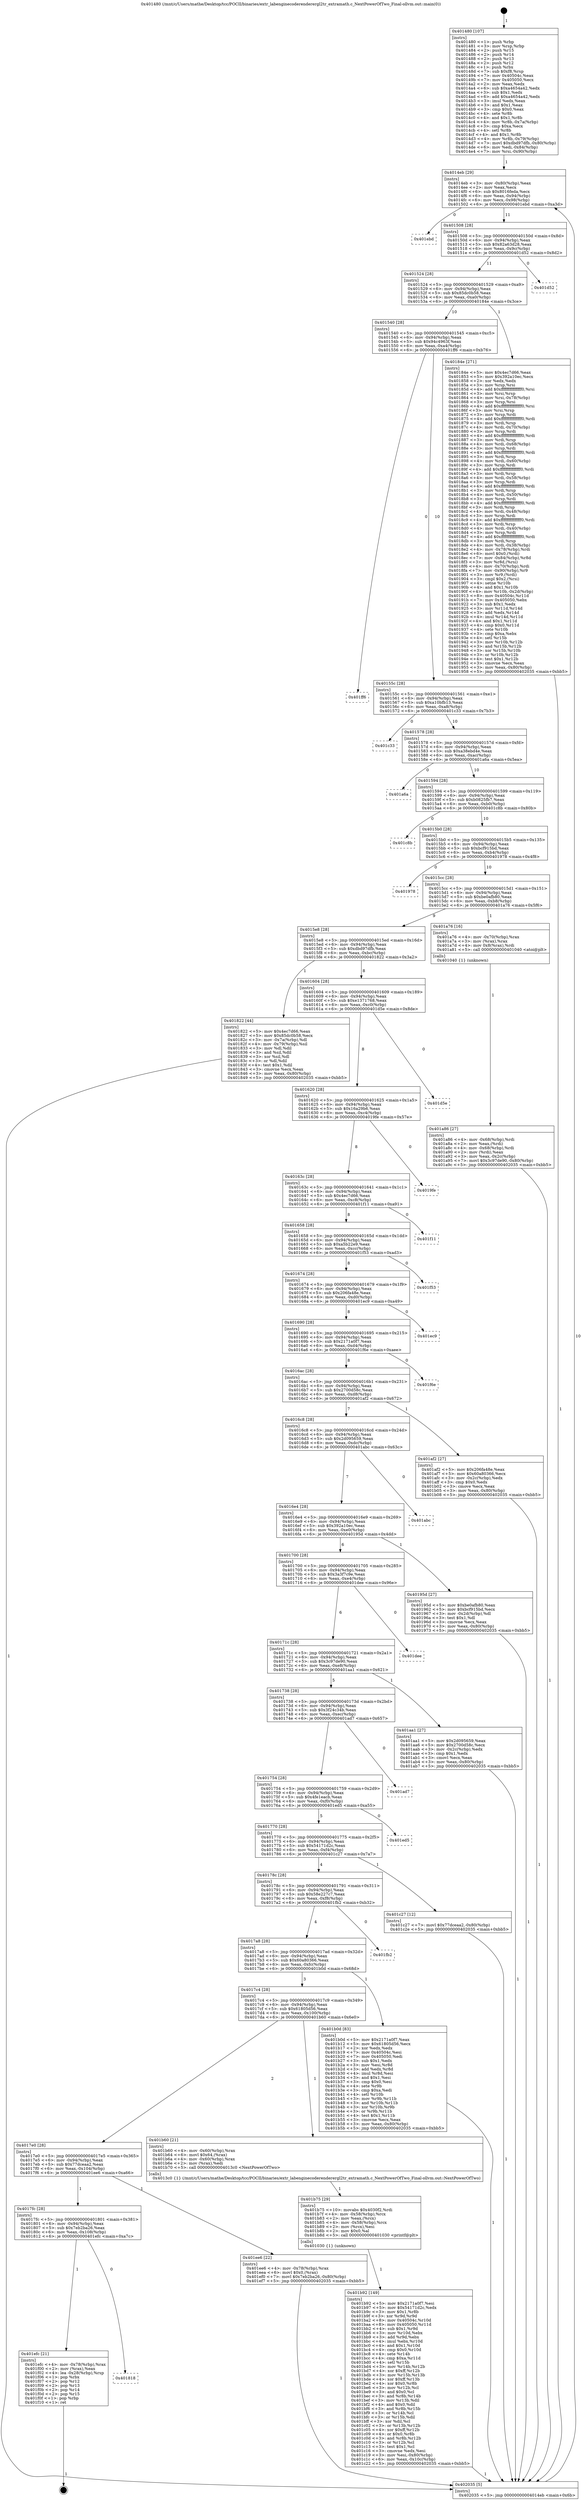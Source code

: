digraph "0x401480" {
  label = "0x401480 (/mnt/c/Users/mathe/Desktop/tcc/POCII/binaries/extr_labenginecoderenderergl2tr_extramath.c_NextPowerOfTwo_Final-ollvm.out::main(0))"
  labelloc = "t"
  node[shape=record]

  Entry [label="",width=0.3,height=0.3,shape=circle,fillcolor=black,style=filled]
  "0x4014eb" [label="{
     0x4014eb [29]\l
     | [instrs]\l
     &nbsp;&nbsp;0x4014eb \<+3\>: mov -0x80(%rbp),%eax\l
     &nbsp;&nbsp;0x4014ee \<+2\>: mov %eax,%ecx\l
     &nbsp;&nbsp;0x4014f0 \<+6\>: sub $0x8016feda,%ecx\l
     &nbsp;&nbsp;0x4014f6 \<+6\>: mov %eax,-0x94(%rbp)\l
     &nbsp;&nbsp;0x4014fc \<+6\>: mov %ecx,-0x98(%rbp)\l
     &nbsp;&nbsp;0x401502 \<+6\>: je 0000000000401ebd \<main+0xa3d\>\l
  }"]
  "0x401ebd" [label="{
     0x401ebd\l
  }", style=dashed]
  "0x401508" [label="{
     0x401508 [28]\l
     | [instrs]\l
     &nbsp;&nbsp;0x401508 \<+5\>: jmp 000000000040150d \<main+0x8d\>\l
     &nbsp;&nbsp;0x40150d \<+6\>: mov -0x94(%rbp),%eax\l
     &nbsp;&nbsp;0x401513 \<+5\>: sub $0x82a63d28,%eax\l
     &nbsp;&nbsp;0x401518 \<+6\>: mov %eax,-0x9c(%rbp)\l
     &nbsp;&nbsp;0x40151e \<+6\>: je 0000000000401d52 \<main+0x8d2\>\l
  }"]
  Exit [label="",width=0.3,height=0.3,shape=circle,fillcolor=black,style=filled,peripheries=2]
  "0x401d52" [label="{
     0x401d52\l
  }", style=dashed]
  "0x401524" [label="{
     0x401524 [28]\l
     | [instrs]\l
     &nbsp;&nbsp;0x401524 \<+5\>: jmp 0000000000401529 \<main+0xa9\>\l
     &nbsp;&nbsp;0x401529 \<+6\>: mov -0x94(%rbp),%eax\l
     &nbsp;&nbsp;0x40152f \<+5\>: sub $0x85dc0b58,%eax\l
     &nbsp;&nbsp;0x401534 \<+6\>: mov %eax,-0xa0(%rbp)\l
     &nbsp;&nbsp;0x40153a \<+6\>: je 000000000040184e \<main+0x3ce\>\l
  }"]
  "0x401818" [label="{
     0x401818\l
  }", style=dashed]
  "0x40184e" [label="{
     0x40184e [271]\l
     | [instrs]\l
     &nbsp;&nbsp;0x40184e \<+5\>: mov $0x4ec7d66,%eax\l
     &nbsp;&nbsp;0x401853 \<+5\>: mov $0x392a10ec,%ecx\l
     &nbsp;&nbsp;0x401858 \<+2\>: xor %edx,%edx\l
     &nbsp;&nbsp;0x40185a \<+3\>: mov %rsp,%rsi\l
     &nbsp;&nbsp;0x40185d \<+4\>: add $0xfffffffffffffff0,%rsi\l
     &nbsp;&nbsp;0x401861 \<+3\>: mov %rsi,%rsp\l
     &nbsp;&nbsp;0x401864 \<+4\>: mov %rsi,-0x78(%rbp)\l
     &nbsp;&nbsp;0x401868 \<+3\>: mov %rsp,%rsi\l
     &nbsp;&nbsp;0x40186b \<+4\>: add $0xfffffffffffffff0,%rsi\l
     &nbsp;&nbsp;0x40186f \<+3\>: mov %rsi,%rsp\l
     &nbsp;&nbsp;0x401872 \<+3\>: mov %rsp,%rdi\l
     &nbsp;&nbsp;0x401875 \<+4\>: add $0xfffffffffffffff0,%rdi\l
     &nbsp;&nbsp;0x401879 \<+3\>: mov %rdi,%rsp\l
     &nbsp;&nbsp;0x40187c \<+4\>: mov %rdi,-0x70(%rbp)\l
     &nbsp;&nbsp;0x401880 \<+3\>: mov %rsp,%rdi\l
     &nbsp;&nbsp;0x401883 \<+4\>: add $0xfffffffffffffff0,%rdi\l
     &nbsp;&nbsp;0x401887 \<+3\>: mov %rdi,%rsp\l
     &nbsp;&nbsp;0x40188a \<+4\>: mov %rdi,-0x68(%rbp)\l
     &nbsp;&nbsp;0x40188e \<+3\>: mov %rsp,%rdi\l
     &nbsp;&nbsp;0x401891 \<+4\>: add $0xfffffffffffffff0,%rdi\l
     &nbsp;&nbsp;0x401895 \<+3\>: mov %rdi,%rsp\l
     &nbsp;&nbsp;0x401898 \<+4\>: mov %rdi,-0x60(%rbp)\l
     &nbsp;&nbsp;0x40189c \<+3\>: mov %rsp,%rdi\l
     &nbsp;&nbsp;0x40189f \<+4\>: add $0xfffffffffffffff0,%rdi\l
     &nbsp;&nbsp;0x4018a3 \<+3\>: mov %rdi,%rsp\l
     &nbsp;&nbsp;0x4018a6 \<+4\>: mov %rdi,-0x58(%rbp)\l
     &nbsp;&nbsp;0x4018aa \<+3\>: mov %rsp,%rdi\l
     &nbsp;&nbsp;0x4018ad \<+4\>: add $0xfffffffffffffff0,%rdi\l
     &nbsp;&nbsp;0x4018b1 \<+3\>: mov %rdi,%rsp\l
     &nbsp;&nbsp;0x4018b4 \<+4\>: mov %rdi,-0x50(%rbp)\l
     &nbsp;&nbsp;0x4018b8 \<+3\>: mov %rsp,%rdi\l
     &nbsp;&nbsp;0x4018bb \<+4\>: add $0xfffffffffffffff0,%rdi\l
     &nbsp;&nbsp;0x4018bf \<+3\>: mov %rdi,%rsp\l
     &nbsp;&nbsp;0x4018c2 \<+4\>: mov %rdi,-0x48(%rbp)\l
     &nbsp;&nbsp;0x4018c6 \<+3\>: mov %rsp,%rdi\l
     &nbsp;&nbsp;0x4018c9 \<+4\>: add $0xfffffffffffffff0,%rdi\l
     &nbsp;&nbsp;0x4018cd \<+3\>: mov %rdi,%rsp\l
     &nbsp;&nbsp;0x4018d0 \<+4\>: mov %rdi,-0x40(%rbp)\l
     &nbsp;&nbsp;0x4018d4 \<+3\>: mov %rsp,%rdi\l
     &nbsp;&nbsp;0x4018d7 \<+4\>: add $0xfffffffffffffff0,%rdi\l
     &nbsp;&nbsp;0x4018db \<+3\>: mov %rdi,%rsp\l
     &nbsp;&nbsp;0x4018de \<+4\>: mov %rdi,-0x38(%rbp)\l
     &nbsp;&nbsp;0x4018e2 \<+4\>: mov -0x78(%rbp),%rdi\l
     &nbsp;&nbsp;0x4018e6 \<+6\>: movl $0x0,(%rdi)\l
     &nbsp;&nbsp;0x4018ec \<+7\>: mov -0x84(%rbp),%r8d\l
     &nbsp;&nbsp;0x4018f3 \<+3\>: mov %r8d,(%rsi)\l
     &nbsp;&nbsp;0x4018f6 \<+4\>: mov -0x70(%rbp),%rdi\l
     &nbsp;&nbsp;0x4018fa \<+7\>: mov -0x90(%rbp),%r9\l
     &nbsp;&nbsp;0x401901 \<+3\>: mov %r9,(%rdi)\l
     &nbsp;&nbsp;0x401904 \<+3\>: cmpl $0x2,(%rsi)\l
     &nbsp;&nbsp;0x401907 \<+4\>: setne %r10b\l
     &nbsp;&nbsp;0x40190b \<+4\>: and $0x1,%r10b\l
     &nbsp;&nbsp;0x40190f \<+4\>: mov %r10b,-0x2d(%rbp)\l
     &nbsp;&nbsp;0x401913 \<+8\>: mov 0x40504c,%r11d\l
     &nbsp;&nbsp;0x40191b \<+7\>: mov 0x405050,%ebx\l
     &nbsp;&nbsp;0x401922 \<+3\>: sub $0x1,%edx\l
     &nbsp;&nbsp;0x401925 \<+3\>: mov %r11d,%r14d\l
     &nbsp;&nbsp;0x401928 \<+3\>: add %edx,%r14d\l
     &nbsp;&nbsp;0x40192b \<+4\>: imul %r14d,%r11d\l
     &nbsp;&nbsp;0x40192f \<+4\>: and $0x1,%r11d\l
     &nbsp;&nbsp;0x401933 \<+4\>: cmp $0x0,%r11d\l
     &nbsp;&nbsp;0x401937 \<+4\>: sete %r10b\l
     &nbsp;&nbsp;0x40193b \<+3\>: cmp $0xa,%ebx\l
     &nbsp;&nbsp;0x40193e \<+4\>: setl %r15b\l
     &nbsp;&nbsp;0x401942 \<+3\>: mov %r10b,%r12b\l
     &nbsp;&nbsp;0x401945 \<+3\>: and %r15b,%r12b\l
     &nbsp;&nbsp;0x401948 \<+3\>: xor %r15b,%r10b\l
     &nbsp;&nbsp;0x40194b \<+3\>: or %r10b,%r12b\l
     &nbsp;&nbsp;0x40194e \<+4\>: test $0x1,%r12b\l
     &nbsp;&nbsp;0x401952 \<+3\>: cmovne %ecx,%eax\l
     &nbsp;&nbsp;0x401955 \<+3\>: mov %eax,-0x80(%rbp)\l
     &nbsp;&nbsp;0x401958 \<+5\>: jmp 0000000000402035 \<main+0xbb5\>\l
  }"]
  "0x401540" [label="{
     0x401540 [28]\l
     | [instrs]\l
     &nbsp;&nbsp;0x401540 \<+5\>: jmp 0000000000401545 \<main+0xc5\>\l
     &nbsp;&nbsp;0x401545 \<+6\>: mov -0x94(%rbp),%eax\l
     &nbsp;&nbsp;0x40154b \<+5\>: sub $0x94c4963f,%eax\l
     &nbsp;&nbsp;0x401550 \<+6\>: mov %eax,-0xa4(%rbp)\l
     &nbsp;&nbsp;0x401556 \<+6\>: je 0000000000401ff6 \<main+0xb76\>\l
  }"]
  "0x401efc" [label="{
     0x401efc [21]\l
     | [instrs]\l
     &nbsp;&nbsp;0x401efc \<+4\>: mov -0x78(%rbp),%rax\l
     &nbsp;&nbsp;0x401f00 \<+2\>: mov (%rax),%eax\l
     &nbsp;&nbsp;0x401f02 \<+4\>: lea -0x28(%rbp),%rsp\l
     &nbsp;&nbsp;0x401f06 \<+1\>: pop %rbx\l
     &nbsp;&nbsp;0x401f07 \<+2\>: pop %r12\l
     &nbsp;&nbsp;0x401f09 \<+2\>: pop %r13\l
     &nbsp;&nbsp;0x401f0b \<+2\>: pop %r14\l
     &nbsp;&nbsp;0x401f0d \<+2\>: pop %r15\l
     &nbsp;&nbsp;0x401f0f \<+1\>: pop %rbp\l
     &nbsp;&nbsp;0x401f10 \<+1\>: ret\l
  }"]
  "0x401ff6" [label="{
     0x401ff6\l
  }", style=dashed]
  "0x40155c" [label="{
     0x40155c [28]\l
     | [instrs]\l
     &nbsp;&nbsp;0x40155c \<+5\>: jmp 0000000000401561 \<main+0xe1\>\l
     &nbsp;&nbsp;0x401561 \<+6\>: mov -0x94(%rbp),%eax\l
     &nbsp;&nbsp;0x401567 \<+5\>: sub $0xa10bfb13,%eax\l
     &nbsp;&nbsp;0x40156c \<+6\>: mov %eax,-0xa8(%rbp)\l
     &nbsp;&nbsp;0x401572 \<+6\>: je 0000000000401c33 \<main+0x7b3\>\l
  }"]
  "0x4017fc" [label="{
     0x4017fc [28]\l
     | [instrs]\l
     &nbsp;&nbsp;0x4017fc \<+5\>: jmp 0000000000401801 \<main+0x381\>\l
     &nbsp;&nbsp;0x401801 \<+6\>: mov -0x94(%rbp),%eax\l
     &nbsp;&nbsp;0x401807 \<+5\>: sub $0x7eb2ba26,%eax\l
     &nbsp;&nbsp;0x40180c \<+6\>: mov %eax,-0x108(%rbp)\l
     &nbsp;&nbsp;0x401812 \<+6\>: je 0000000000401efc \<main+0xa7c\>\l
  }"]
  "0x401c33" [label="{
     0x401c33\l
  }", style=dashed]
  "0x401578" [label="{
     0x401578 [28]\l
     | [instrs]\l
     &nbsp;&nbsp;0x401578 \<+5\>: jmp 000000000040157d \<main+0xfd\>\l
     &nbsp;&nbsp;0x40157d \<+6\>: mov -0x94(%rbp),%eax\l
     &nbsp;&nbsp;0x401583 \<+5\>: sub $0xa38ebd4e,%eax\l
     &nbsp;&nbsp;0x401588 \<+6\>: mov %eax,-0xac(%rbp)\l
     &nbsp;&nbsp;0x40158e \<+6\>: je 0000000000401a6a \<main+0x5ea\>\l
  }"]
  "0x401ee6" [label="{
     0x401ee6 [22]\l
     | [instrs]\l
     &nbsp;&nbsp;0x401ee6 \<+4\>: mov -0x78(%rbp),%rax\l
     &nbsp;&nbsp;0x401eea \<+6\>: movl $0x0,(%rax)\l
     &nbsp;&nbsp;0x401ef0 \<+7\>: movl $0x7eb2ba26,-0x80(%rbp)\l
     &nbsp;&nbsp;0x401ef7 \<+5\>: jmp 0000000000402035 \<main+0xbb5\>\l
  }"]
  "0x401a6a" [label="{
     0x401a6a\l
  }", style=dashed]
  "0x401594" [label="{
     0x401594 [28]\l
     | [instrs]\l
     &nbsp;&nbsp;0x401594 \<+5\>: jmp 0000000000401599 \<main+0x119\>\l
     &nbsp;&nbsp;0x401599 \<+6\>: mov -0x94(%rbp),%eax\l
     &nbsp;&nbsp;0x40159f \<+5\>: sub $0xb0825fb7,%eax\l
     &nbsp;&nbsp;0x4015a4 \<+6\>: mov %eax,-0xb0(%rbp)\l
     &nbsp;&nbsp;0x4015aa \<+6\>: je 0000000000401c8b \<main+0x80b\>\l
  }"]
  "0x401b92" [label="{
     0x401b92 [149]\l
     | [instrs]\l
     &nbsp;&nbsp;0x401b92 \<+5\>: mov $0x2171a0f7,%esi\l
     &nbsp;&nbsp;0x401b97 \<+5\>: mov $0x54171d2c,%edx\l
     &nbsp;&nbsp;0x401b9c \<+3\>: mov $0x1,%r8b\l
     &nbsp;&nbsp;0x401b9f \<+3\>: xor %r9d,%r9d\l
     &nbsp;&nbsp;0x401ba2 \<+8\>: mov 0x40504c,%r10d\l
     &nbsp;&nbsp;0x401baa \<+8\>: mov 0x405050,%r11d\l
     &nbsp;&nbsp;0x401bb2 \<+4\>: sub $0x1,%r9d\l
     &nbsp;&nbsp;0x401bb6 \<+3\>: mov %r10d,%ebx\l
     &nbsp;&nbsp;0x401bb9 \<+3\>: add %r9d,%ebx\l
     &nbsp;&nbsp;0x401bbc \<+4\>: imul %ebx,%r10d\l
     &nbsp;&nbsp;0x401bc0 \<+4\>: and $0x1,%r10d\l
     &nbsp;&nbsp;0x401bc4 \<+4\>: cmp $0x0,%r10d\l
     &nbsp;&nbsp;0x401bc8 \<+4\>: sete %r14b\l
     &nbsp;&nbsp;0x401bcc \<+4\>: cmp $0xa,%r11d\l
     &nbsp;&nbsp;0x401bd0 \<+4\>: setl %r15b\l
     &nbsp;&nbsp;0x401bd4 \<+3\>: mov %r14b,%r12b\l
     &nbsp;&nbsp;0x401bd7 \<+4\>: xor $0xff,%r12b\l
     &nbsp;&nbsp;0x401bdb \<+3\>: mov %r15b,%r13b\l
     &nbsp;&nbsp;0x401bde \<+4\>: xor $0xff,%r13b\l
     &nbsp;&nbsp;0x401be2 \<+4\>: xor $0x0,%r8b\l
     &nbsp;&nbsp;0x401be6 \<+3\>: mov %r12b,%cl\l
     &nbsp;&nbsp;0x401be9 \<+3\>: and $0x0,%cl\l
     &nbsp;&nbsp;0x401bec \<+3\>: and %r8b,%r14b\l
     &nbsp;&nbsp;0x401bef \<+3\>: mov %r13b,%dil\l
     &nbsp;&nbsp;0x401bf2 \<+4\>: and $0x0,%dil\l
     &nbsp;&nbsp;0x401bf6 \<+3\>: and %r8b,%r15b\l
     &nbsp;&nbsp;0x401bf9 \<+3\>: or %r14b,%cl\l
     &nbsp;&nbsp;0x401bfc \<+3\>: or %r15b,%dil\l
     &nbsp;&nbsp;0x401bff \<+3\>: xor %dil,%cl\l
     &nbsp;&nbsp;0x401c02 \<+3\>: or %r13b,%r12b\l
     &nbsp;&nbsp;0x401c05 \<+4\>: xor $0xff,%r12b\l
     &nbsp;&nbsp;0x401c09 \<+4\>: or $0x0,%r8b\l
     &nbsp;&nbsp;0x401c0d \<+3\>: and %r8b,%r12b\l
     &nbsp;&nbsp;0x401c10 \<+3\>: or %r12b,%cl\l
     &nbsp;&nbsp;0x401c13 \<+3\>: test $0x1,%cl\l
     &nbsp;&nbsp;0x401c16 \<+3\>: cmovne %edx,%esi\l
     &nbsp;&nbsp;0x401c19 \<+3\>: mov %esi,-0x80(%rbp)\l
     &nbsp;&nbsp;0x401c1c \<+6\>: mov %eax,-0x10c(%rbp)\l
     &nbsp;&nbsp;0x401c22 \<+5\>: jmp 0000000000402035 \<main+0xbb5\>\l
  }"]
  "0x401c8b" [label="{
     0x401c8b\l
  }", style=dashed]
  "0x4015b0" [label="{
     0x4015b0 [28]\l
     | [instrs]\l
     &nbsp;&nbsp;0x4015b0 \<+5\>: jmp 00000000004015b5 \<main+0x135\>\l
     &nbsp;&nbsp;0x4015b5 \<+6\>: mov -0x94(%rbp),%eax\l
     &nbsp;&nbsp;0x4015bb \<+5\>: sub $0xbcf915bd,%eax\l
     &nbsp;&nbsp;0x4015c0 \<+6\>: mov %eax,-0xb4(%rbp)\l
     &nbsp;&nbsp;0x4015c6 \<+6\>: je 0000000000401978 \<main+0x4f8\>\l
  }"]
  "0x401b75" [label="{
     0x401b75 [29]\l
     | [instrs]\l
     &nbsp;&nbsp;0x401b75 \<+10\>: movabs $0x4030f2,%rdi\l
     &nbsp;&nbsp;0x401b7f \<+4\>: mov -0x58(%rbp),%rcx\l
     &nbsp;&nbsp;0x401b83 \<+2\>: mov %eax,(%rcx)\l
     &nbsp;&nbsp;0x401b85 \<+4\>: mov -0x58(%rbp),%rcx\l
     &nbsp;&nbsp;0x401b89 \<+2\>: mov (%rcx),%esi\l
     &nbsp;&nbsp;0x401b8b \<+2\>: mov $0x0,%al\l
     &nbsp;&nbsp;0x401b8d \<+5\>: call 0000000000401030 \<printf@plt\>\l
     | [calls]\l
     &nbsp;&nbsp;0x401030 \{1\} (unknown)\l
  }"]
  "0x401978" [label="{
     0x401978\l
  }", style=dashed]
  "0x4015cc" [label="{
     0x4015cc [28]\l
     | [instrs]\l
     &nbsp;&nbsp;0x4015cc \<+5\>: jmp 00000000004015d1 \<main+0x151\>\l
     &nbsp;&nbsp;0x4015d1 \<+6\>: mov -0x94(%rbp),%eax\l
     &nbsp;&nbsp;0x4015d7 \<+5\>: sub $0xbe0afb80,%eax\l
     &nbsp;&nbsp;0x4015dc \<+6\>: mov %eax,-0xb8(%rbp)\l
     &nbsp;&nbsp;0x4015e2 \<+6\>: je 0000000000401a76 \<main+0x5f6\>\l
  }"]
  "0x4017e0" [label="{
     0x4017e0 [28]\l
     | [instrs]\l
     &nbsp;&nbsp;0x4017e0 \<+5\>: jmp 00000000004017e5 \<main+0x365\>\l
     &nbsp;&nbsp;0x4017e5 \<+6\>: mov -0x94(%rbp),%eax\l
     &nbsp;&nbsp;0x4017eb \<+5\>: sub $0x77dceaa2,%eax\l
     &nbsp;&nbsp;0x4017f0 \<+6\>: mov %eax,-0x104(%rbp)\l
     &nbsp;&nbsp;0x4017f6 \<+6\>: je 0000000000401ee6 \<main+0xa66\>\l
  }"]
  "0x401a76" [label="{
     0x401a76 [16]\l
     | [instrs]\l
     &nbsp;&nbsp;0x401a76 \<+4\>: mov -0x70(%rbp),%rax\l
     &nbsp;&nbsp;0x401a7a \<+3\>: mov (%rax),%rax\l
     &nbsp;&nbsp;0x401a7d \<+4\>: mov 0x8(%rax),%rdi\l
     &nbsp;&nbsp;0x401a81 \<+5\>: call 0000000000401040 \<atoi@plt\>\l
     | [calls]\l
     &nbsp;&nbsp;0x401040 \{1\} (unknown)\l
  }"]
  "0x4015e8" [label="{
     0x4015e8 [28]\l
     | [instrs]\l
     &nbsp;&nbsp;0x4015e8 \<+5\>: jmp 00000000004015ed \<main+0x16d\>\l
     &nbsp;&nbsp;0x4015ed \<+6\>: mov -0x94(%rbp),%eax\l
     &nbsp;&nbsp;0x4015f3 \<+5\>: sub $0xdbd97dfb,%eax\l
     &nbsp;&nbsp;0x4015f8 \<+6\>: mov %eax,-0xbc(%rbp)\l
     &nbsp;&nbsp;0x4015fe \<+6\>: je 0000000000401822 \<main+0x3a2\>\l
  }"]
  "0x401b60" [label="{
     0x401b60 [21]\l
     | [instrs]\l
     &nbsp;&nbsp;0x401b60 \<+4\>: mov -0x60(%rbp),%rax\l
     &nbsp;&nbsp;0x401b64 \<+6\>: movl $0x64,(%rax)\l
     &nbsp;&nbsp;0x401b6a \<+4\>: mov -0x60(%rbp),%rax\l
     &nbsp;&nbsp;0x401b6e \<+2\>: mov (%rax),%edi\l
     &nbsp;&nbsp;0x401b70 \<+5\>: call 00000000004013c0 \<NextPowerOfTwo\>\l
     | [calls]\l
     &nbsp;&nbsp;0x4013c0 \{1\} (/mnt/c/Users/mathe/Desktop/tcc/POCII/binaries/extr_labenginecoderenderergl2tr_extramath.c_NextPowerOfTwo_Final-ollvm.out::NextPowerOfTwo)\l
  }"]
  "0x401822" [label="{
     0x401822 [44]\l
     | [instrs]\l
     &nbsp;&nbsp;0x401822 \<+5\>: mov $0x4ec7d66,%eax\l
     &nbsp;&nbsp;0x401827 \<+5\>: mov $0x85dc0b58,%ecx\l
     &nbsp;&nbsp;0x40182c \<+3\>: mov -0x7a(%rbp),%dl\l
     &nbsp;&nbsp;0x40182f \<+4\>: mov -0x79(%rbp),%sil\l
     &nbsp;&nbsp;0x401833 \<+3\>: mov %dl,%dil\l
     &nbsp;&nbsp;0x401836 \<+3\>: and %sil,%dil\l
     &nbsp;&nbsp;0x401839 \<+3\>: xor %sil,%dl\l
     &nbsp;&nbsp;0x40183c \<+3\>: or %dl,%dil\l
     &nbsp;&nbsp;0x40183f \<+4\>: test $0x1,%dil\l
     &nbsp;&nbsp;0x401843 \<+3\>: cmovne %ecx,%eax\l
     &nbsp;&nbsp;0x401846 \<+3\>: mov %eax,-0x80(%rbp)\l
     &nbsp;&nbsp;0x401849 \<+5\>: jmp 0000000000402035 \<main+0xbb5\>\l
  }"]
  "0x401604" [label="{
     0x401604 [28]\l
     | [instrs]\l
     &nbsp;&nbsp;0x401604 \<+5\>: jmp 0000000000401609 \<main+0x189\>\l
     &nbsp;&nbsp;0x401609 \<+6\>: mov -0x94(%rbp),%eax\l
     &nbsp;&nbsp;0x40160f \<+5\>: sub $0xe1371768,%eax\l
     &nbsp;&nbsp;0x401614 \<+6\>: mov %eax,-0xc0(%rbp)\l
     &nbsp;&nbsp;0x40161a \<+6\>: je 0000000000401d5e \<main+0x8de\>\l
  }"]
  "0x402035" [label="{
     0x402035 [5]\l
     | [instrs]\l
     &nbsp;&nbsp;0x402035 \<+5\>: jmp 00000000004014eb \<main+0x6b\>\l
  }"]
  "0x401480" [label="{
     0x401480 [107]\l
     | [instrs]\l
     &nbsp;&nbsp;0x401480 \<+1\>: push %rbp\l
     &nbsp;&nbsp;0x401481 \<+3\>: mov %rsp,%rbp\l
     &nbsp;&nbsp;0x401484 \<+2\>: push %r15\l
     &nbsp;&nbsp;0x401486 \<+2\>: push %r14\l
     &nbsp;&nbsp;0x401488 \<+2\>: push %r13\l
     &nbsp;&nbsp;0x40148a \<+2\>: push %r12\l
     &nbsp;&nbsp;0x40148c \<+1\>: push %rbx\l
     &nbsp;&nbsp;0x40148d \<+7\>: sub $0xf8,%rsp\l
     &nbsp;&nbsp;0x401494 \<+7\>: mov 0x40504c,%eax\l
     &nbsp;&nbsp;0x40149b \<+7\>: mov 0x405050,%ecx\l
     &nbsp;&nbsp;0x4014a2 \<+2\>: mov %eax,%edx\l
     &nbsp;&nbsp;0x4014a4 \<+6\>: sub $0xa4654a42,%edx\l
     &nbsp;&nbsp;0x4014aa \<+3\>: sub $0x1,%edx\l
     &nbsp;&nbsp;0x4014ad \<+6\>: add $0xa4654a42,%edx\l
     &nbsp;&nbsp;0x4014b3 \<+3\>: imul %edx,%eax\l
     &nbsp;&nbsp;0x4014b6 \<+3\>: and $0x1,%eax\l
     &nbsp;&nbsp;0x4014b9 \<+3\>: cmp $0x0,%eax\l
     &nbsp;&nbsp;0x4014bc \<+4\>: sete %r8b\l
     &nbsp;&nbsp;0x4014c0 \<+4\>: and $0x1,%r8b\l
     &nbsp;&nbsp;0x4014c4 \<+4\>: mov %r8b,-0x7a(%rbp)\l
     &nbsp;&nbsp;0x4014c8 \<+3\>: cmp $0xa,%ecx\l
     &nbsp;&nbsp;0x4014cb \<+4\>: setl %r8b\l
     &nbsp;&nbsp;0x4014cf \<+4\>: and $0x1,%r8b\l
     &nbsp;&nbsp;0x4014d3 \<+4\>: mov %r8b,-0x79(%rbp)\l
     &nbsp;&nbsp;0x4014d7 \<+7\>: movl $0xdbd97dfb,-0x80(%rbp)\l
     &nbsp;&nbsp;0x4014de \<+6\>: mov %edi,-0x84(%rbp)\l
     &nbsp;&nbsp;0x4014e4 \<+7\>: mov %rsi,-0x90(%rbp)\l
  }"]
  "0x4017c4" [label="{
     0x4017c4 [28]\l
     | [instrs]\l
     &nbsp;&nbsp;0x4017c4 \<+5\>: jmp 00000000004017c9 \<main+0x349\>\l
     &nbsp;&nbsp;0x4017c9 \<+6\>: mov -0x94(%rbp),%eax\l
     &nbsp;&nbsp;0x4017cf \<+5\>: sub $0x61805d56,%eax\l
     &nbsp;&nbsp;0x4017d4 \<+6\>: mov %eax,-0x100(%rbp)\l
     &nbsp;&nbsp;0x4017da \<+6\>: je 0000000000401b60 \<main+0x6e0\>\l
  }"]
  "0x401b0d" [label="{
     0x401b0d [83]\l
     | [instrs]\l
     &nbsp;&nbsp;0x401b0d \<+5\>: mov $0x2171a0f7,%eax\l
     &nbsp;&nbsp;0x401b12 \<+5\>: mov $0x61805d56,%ecx\l
     &nbsp;&nbsp;0x401b17 \<+2\>: xor %edx,%edx\l
     &nbsp;&nbsp;0x401b19 \<+7\>: mov 0x40504c,%esi\l
     &nbsp;&nbsp;0x401b20 \<+7\>: mov 0x405050,%edi\l
     &nbsp;&nbsp;0x401b27 \<+3\>: sub $0x1,%edx\l
     &nbsp;&nbsp;0x401b2a \<+3\>: mov %esi,%r8d\l
     &nbsp;&nbsp;0x401b2d \<+3\>: add %edx,%r8d\l
     &nbsp;&nbsp;0x401b30 \<+4\>: imul %r8d,%esi\l
     &nbsp;&nbsp;0x401b34 \<+3\>: and $0x1,%esi\l
     &nbsp;&nbsp;0x401b37 \<+3\>: cmp $0x0,%esi\l
     &nbsp;&nbsp;0x401b3a \<+4\>: sete %r9b\l
     &nbsp;&nbsp;0x401b3e \<+3\>: cmp $0xa,%edi\l
     &nbsp;&nbsp;0x401b41 \<+4\>: setl %r10b\l
     &nbsp;&nbsp;0x401b45 \<+3\>: mov %r9b,%r11b\l
     &nbsp;&nbsp;0x401b48 \<+3\>: and %r10b,%r11b\l
     &nbsp;&nbsp;0x401b4b \<+3\>: xor %r10b,%r9b\l
     &nbsp;&nbsp;0x401b4e \<+3\>: or %r9b,%r11b\l
     &nbsp;&nbsp;0x401b51 \<+4\>: test $0x1,%r11b\l
     &nbsp;&nbsp;0x401b55 \<+3\>: cmovne %ecx,%eax\l
     &nbsp;&nbsp;0x401b58 \<+3\>: mov %eax,-0x80(%rbp)\l
     &nbsp;&nbsp;0x401b5b \<+5\>: jmp 0000000000402035 \<main+0xbb5\>\l
  }"]
  "0x401d5e" [label="{
     0x401d5e\l
  }", style=dashed]
  "0x401620" [label="{
     0x401620 [28]\l
     | [instrs]\l
     &nbsp;&nbsp;0x401620 \<+5\>: jmp 0000000000401625 \<main+0x1a5\>\l
     &nbsp;&nbsp;0x401625 \<+6\>: mov -0x94(%rbp),%eax\l
     &nbsp;&nbsp;0x40162b \<+5\>: sub $0x16a29b6,%eax\l
     &nbsp;&nbsp;0x401630 \<+6\>: mov %eax,-0xc4(%rbp)\l
     &nbsp;&nbsp;0x401636 \<+6\>: je 00000000004019fe \<main+0x57e\>\l
  }"]
  "0x4017a8" [label="{
     0x4017a8 [28]\l
     | [instrs]\l
     &nbsp;&nbsp;0x4017a8 \<+5\>: jmp 00000000004017ad \<main+0x32d\>\l
     &nbsp;&nbsp;0x4017ad \<+6\>: mov -0x94(%rbp),%eax\l
     &nbsp;&nbsp;0x4017b3 \<+5\>: sub $0x60a80366,%eax\l
     &nbsp;&nbsp;0x4017b8 \<+6\>: mov %eax,-0xfc(%rbp)\l
     &nbsp;&nbsp;0x4017be \<+6\>: je 0000000000401b0d \<main+0x68d\>\l
  }"]
  "0x4019fe" [label="{
     0x4019fe\l
  }", style=dashed]
  "0x40163c" [label="{
     0x40163c [28]\l
     | [instrs]\l
     &nbsp;&nbsp;0x40163c \<+5\>: jmp 0000000000401641 \<main+0x1c1\>\l
     &nbsp;&nbsp;0x401641 \<+6\>: mov -0x94(%rbp),%eax\l
     &nbsp;&nbsp;0x401647 \<+5\>: sub $0x4ec7d66,%eax\l
     &nbsp;&nbsp;0x40164c \<+6\>: mov %eax,-0xc8(%rbp)\l
     &nbsp;&nbsp;0x401652 \<+6\>: je 0000000000401f11 \<main+0xa91\>\l
  }"]
  "0x401fb2" [label="{
     0x401fb2\l
  }", style=dashed]
  "0x401f11" [label="{
     0x401f11\l
  }", style=dashed]
  "0x401658" [label="{
     0x401658 [28]\l
     | [instrs]\l
     &nbsp;&nbsp;0x401658 \<+5\>: jmp 000000000040165d \<main+0x1dd\>\l
     &nbsp;&nbsp;0x40165d \<+6\>: mov -0x94(%rbp),%eax\l
     &nbsp;&nbsp;0x401663 \<+5\>: sub $0xa5b22e9,%eax\l
     &nbsp;&nbsp;0x401668 \<+6\>: mov %eax,-0xcc(%rbp)\l
     &nbsp;&nbsp;0x40166e \<+6\>: je 0000000000401f53 \<main+0xad3\>\l
  }"]
  "0x40178c" [label="{
     0x40178c [28]\l
     | [instrs]\l
     &nbsp;&nbsp;0x40178c \<+5\>: jmp 0000000000401791 \<main+0x311\>\l
     &nbsp;&nbsp;0x401791 \<+6\>: mov -0x94(%rbp),%eax\l
     &nbsp;&nbsp;0x401797 \<+5\>: sub $0x58e227c7,%eax\l
     &nbsp;&nbsp;0x40179c \<+6\>: mov %eax,-0xf8(%rbp)\l
     &nbsp;&nbsp;0x4017a2 \<+6\>: je 0000000000401fb2 \<main+0xb32\>\l
  }"]
  "0x401f53" [label="{
     0x401f53\l
  }", style=dashed]
  "0x401674" [label="{
     0x401674 [28]\l
     | [instrs]\l
     &nbsp;&nbsp;0x401674 \<+5\>: jmp 0000000000401679 \<main+0x1f9\>\l
     &nbsp;&nbsp;0x401679 \<+6\>: mov -0x94(%rbp),%eax\l
     &nbsp;&nbsp;0x40167f \<+5\>: sub $0x206fa48e,%eax\l
     &nbsp;&nbsp;0x401684 \<+6\>: mov %eax,-0xd0(%rbp)\l
     &nbsp;&nbsp;0x40168a \<+6\>: je 0000000000401ec9 \<main+0xa49\>\l
  }"]
  "0x401c27" [label="{
     0x401c27 [12]\l
     | [instrs]\l
     &nbsp;&nbsp;0x401c27 \<+7\>: movl $0x77dceaa2,-0x80(%rbp)\l
     &nbsp;&nbsp;0x401c2e \<+5\>: jmp 0000000000402035 \<main+0xbb5\>\l
  }"]
  "0x401ec9" [label="{
     0x401ec9\l
  }", style=dashed]
  "0x401690" [label="{
     0x401690 [28]\l
     | [instrs]\l
     &nbsp;&nbsp;0x401690 \<+5\>: jmp 0000000000401695 \<main+0x215\>\l
     &nbsp;&nbsp;0x401695 \<+6\>: mov -0x94(%rbp),%eax\l
     &nbsp;&nbsp;0x40169b \<+5\>: sub $0x2171a0f7,%eax\l
     &nbsp;&nbsp;0x4016a0 \<+6\>: mov %eax,-0xd4(%rbp)\l
     &nbsp;&nbsp;0x4016a6 \<+6\>: je 0000000000401f6e \<main+0xaee\>\l
  }"]
  "0x401770" [label="{
     0x401770 [28]\l
     | [instrs]\l
     &nbsp;&nbsp;0x401770 \<+5\>: jmp 0000000000401775 \<main+0x2f5\>\l
     &nbsp;&nbsp;0x401775 \<+6\>: mov -0x94(%rbp),%eax\l
     &nbsp;&nbsp;0x40177b \<+5\>: sub $0x54171d2c,%eax\l
     &nbsp;&nbsp;0x401780 \<+6\>: mov %eax,-0xf4(%rbp)\l
     &nbsp;&nbsp;0x401786 \<+6\>: je 0000000000401c27 \<main+0x7a7\>\l
  }"]
  "0x401f6e" [label="{
     0x401f6e\l
  }", style=dashed]
  "0x4016ac" [label="{
     0x4016ac [28]\l
     | [instrs]\l
     &nbsp;&nbsp;0x4016ac \<+5\>: jmp 00000000004016b1 \<main+0x231\>\l
     &nbsp;&nbsp;0x4016b1 \<+6\>: mov -0x94(%rbp),%eax\l
     &nbsp;&nbsp;0x4016b7 \<+5\>: sub $0x2700d58c,%eax\l
     &nbsp;&nbsp;0x4016bc \<+6\>: mov %eax,-0xd8(%rbp)\l
     &nbsp;&nbsp;0x4016c2 \<+6\>: je 0000000000401af2 \<main+0x672\>\l
  }"]
  "0x401ed5" [label="{
     0x401ed5\l
  }", style=dashed]
  "0x401af2" [label="{
     0x401af2 [27]\l
     | [instrs]\l
     &nbsp;&nbsp;0x401af2 \<+5\>: mov $0x206fa48e,%eax\l
     &nbsp;&nbsp;0x401af7 \<+5\>: mov $0x60a80366,%ecx\l
     &nbsp;&nbsp;0x401afc \<+3\>: mov -0x2c(%rbp),%edx\l
     &nbsp;&nbsp;0x401aff \<+3\>: cmp $0x0,%edx\l
     &nbsp;&nbsp;0x401b02 \<+3\>: cmove %ecx,%eax\l
     &nbsp;&nbsp;0x401b05 \<+3\>: mov %eax,-0x80(%rbp)\l
     &nbsp;&nbsp;0x401b08 \<+5\>: jmp 0000000000402035 \<main+0xbb5\>\l
  }"]
  "0x4016c8" [label="{
     0x4016c8 [28]\l
     | [instrs]\l
     &nbsp;&nbsp;0x4016c8 \<+5\>: jmp 00000000004016cd \<main+0x24d\>\l
     &nbsp;&nbsp;0x4016cd \<+6\>: mov -0x94(%rbp),%eax\l
     &nbsp;&nbsp;0x4016d3 \<+5\>: sub $0x2d095659,%eax\l
     &nbsp;&nbsp;0x4016d8 \<+6\>: mov %eax,-0xdc(%rbp)\l
     &nbsp;&nbsp;0x4016de \<+6\>: je 0000000000401abc \<main+0x63c\>\l
  }"]
  "0x401754" [label="{
     0x401754 [28]\l
     | [instrs]\l
     &nbsp;&nbsp;0x401754 \<+5\>: jmp 0000000000401759 \<main+0x2d9\>\l
     &nbsp;&nbsp;0x401759 \<+6\>: mov -0x94(%rbp),%eax\l
     &nbsp;&nbsp;0x40175f \<+5\>: sub $0x4fe1eacb,%eax\l
     &nbsp;&nbsp;0x401764 \<+6\>: mov %eax,-0xf0(%rbp)\l
     &nbsp;&nbsp;0x40176a \<+6\>: je 0000000000401ed5 \<main+0xa55\>\l
  }"]
  "0x401abc" [label="{
     0x401abc\l
  }", style=dashed]
  "0x4016e4" [label="{
     0x4016e4 [28]\l
     | [instrs]\l
     &nbsp;&nbsp;0x4016e4 \<+5\>: jmp 00000000004016e9 \<main+0x269\>\l
     &nbsp;&nbsp;0x4016e9 \<+6\>: mov -0x94(%rbp),%eax\l
     &nbsp;&nbsp;0x4016ef \<+5\>: sub $0x392a10ec,%eax\l
     &nbsp;&nbsp;0x4016f4 \<+6\>: mov %eax,-0xe0(%rbp)\l
     &nbsp;&nbsp;0x4016fa \<+6\>: je 000000000040195d \<main+0x4dd\>\l
  }"]
  "0x401ad7" [label="{
     0x401ad7\l
  }", style=dashed]
  "0x40195d" [label="{
     0x40195d [27]\l
     | [instrs]\l
     &nbsp;&nbsp;0x40195d \<+5\>: mov $0xbe0afb80,%eax\l
     &nbsp;&nbsp;0x401962 \<+5\>: mov $0xbcf915bd,%ecx\l
     &nbsp;&nbsp;0x401967 \<+3\>: mov -0x2d(%rbp),%dl\l
     &nbsp;&nbsp;0x40196a \<+3\>: test $0x1,%dl\l
     &nbsp;&nbsp;0x40196d \<+3\>: cmovne %ecx,%eax\l
     &nbsp;&nbsp;0x401970 \<+3\>: mov %eax,-0x80(%rbp)\l
     &nbsp;&nbsp;0x401973 \<+5\>: jmp 0000000000402035 \<main+0xbb5\>\l
  }"]
  "0x401700" [label="{
     0x401700 [28]\l
     | [instrs]\l
     &nbsp;&nbsp;0x401700 \<+5\>: jmp 0000000000401705 \<main+0x285\>\l
     &nbsp;&nbsp;0x401705 \<+6\>: mov -0x94(%rbp),%eax\l
     &nbsp;&nbsp;0x40170b \<+5\>: sub $0x3a3f7c9e,%eax\l
     &nbsp;&nbsp;0x401710 \<+6\>: mov %eax,-0xe4(%rbp)\l
     &nbsp;&nbsp;0x401716 \<+6\>: je 0000000000401dee \<main+0x96e\>\l
  }"]
  "0x401a86" [label="{
     0x401a86 [27]\l
     | [instrs]\l
     &nbsp;&nbsp;0x401a86 \<+4\>: mov -0x68(%rbp),%rdi\l
     &nbsp;&nbsp;0x401a8a \<+2\>: mov %eax,(%rdi)\l
     &nbsp;&nbsp;0x401a8c \<+4\>: mov -0x68(%rbp),%rdi\l
     &nbsp;&nbsp;0x401a90 \<+2\>: mov (%rdi),%eax\l
     &nbsp;&nbsp;0x401a92 \<+3\>: mov %eax,-0x2c(%rbp)\l
     &nbsp;&nbsp;0x401a95 \<+7\>: movl $0x3c97de90,-0x80(%rbp)\l
     &nbsp;&nbsp;0x401a9c \<+5\>: jmp 0000000000402035 \<main+0xbb5\>\l
  }"]
  "0x401738" [label="{
     0x401738 [28]\l
     | [instrs]\l
     &nbsp;&nbsp;0x401738 \<+5\>: jmp 000000000040173d \<main+0x2bd\>\l
     &nbsp;&nbsp;0x40173d \<+6\>: mov -0x94(%rbp),%eax\l
     &nbsp;&nbsp;0x401743 \<+5\>: sub $0x3f24c34b,%eax\l
     &nbsp;&nbsp;0x401748 \<+6\>: mov %eax,-0xec(%rbp)\l
     &nbsp;&nbsp;0x40174e \<+6\>: je 0000000000401ad7 \<main+0x657\>\l
  }"]
  "0x401dee" [label="{
     0x401dee\l
  }", style=dashed]
  "0x40171c" [label="{
     0x40171c [28]\l
     | [instrs]\l
     &nbsp;&nbsp;0x40171c \<+5\>: jmp 0000000000401721 \<main+0x2a1\>\l
     &nbsp;&nbsp;0x401721 \<+6\>: mov -0x94(%rbp),%eax\l
     &nbsp;&nbsp;0x401727 \<+5\>: sub $0x3c97de90,%eax\l
     &nbsp;&nbsp;0x40172c \<+6\>: mov %eax,-0xe8(%rbp)\l
     &nbsp;&nbsp;0x401732 \<+6\>: je 0000000000401aa1 \<main+0x621\>\l
  }"]
  "0x401aa1" [label="{
     0x401aa1 [27]\l
     | [instrs]\l
     &nbsp;&nbsp;0x401aa1 \<+5\>: mov $0x2d095659,%eax\l
     &nbsp;&nbsp;0x401aa6 \<+5\>: mov $0x2700d58c,%ecx\l
     &nbsp;&nbsp;0x401aab \<+3\>: mov -0x2c(%rbp),%edx\l
     &nbsp;&nbsp;0x401aae \<+3\>: cmp $0x1,%edx\l
     &nbsp;&nbsp;0x401ab1 \<+3\>: cmovl %ecx,%eax\l
     &nbsp;&nbsp;0x401ab4 \<+3\>: mov %eax,-0x80(%rbp)\l
     &nbsp;&nbsp;0x401ab7 \<+5\>: jmp 0000000000402035 \<main+0xbb5\>\l
  }"]
  Entry -> "0x401480" [label=" 1"]
  "0x4014eb" -> "0x401ebd" [label=" 0"]
  "0x4014eb" -> "0x401508" [label=" 11"]
  "0x401efc" -> Exit [label=" 1"]
  "0x401508" -> "0x401d52" [label=" 0"]
  "0x401508" -> "0x401524" [label=" 11"]
  "0x4017fc" -> "0x401818" [label=" 0"]
  "0x401524" -> "0x40184e" [label=" 1"]
  "0x401524" -> "0x401540" [label=" 10"]
  "0x4017fc" -> "0x401efc" [label=" 1"]
  "0x401540" -> "0x401ff6" [label=" 0"]
  "0x401540" -> "0x40155c" [label=" 10"]
  "0x401ee6" -> "0x402035" [label=" 1"]
  "0x40155c" -> "0x401c33" [label=" 0"]
  "0x40155c" -> "0x401578" [label=" 10"]
  "0x4017e0" -> "0x4017fc" [label=" 1"]
  "0x401578" -> "0x401a6a" [label=" 0"]
  "0x401578" -> "0x401594" [label=" 10"]
  "0x4017e0" -> "0x401ee6" [label=" 1"]
  "0x401594" -> "0x401c8b" [label=" 0"]
  "0x401594" -> "0x4015b0" [label=" 10"]
  "0x401c27" -> "0x402035" [label=" 1"]
  "0x4015b0" -> "0x401978" [label=" 0"]
  "0x4015b0" -> "0x4015cc" [label=" 10"]
  "0x401b92" -> "0x402035" [label=" 1"]
  "0x4015cc" -> "0x401a76" [label=" 1"]
  "0x4015cc" -> "0x4015e8" [label=" 9"]
  "0x401b75" -> "0x401b92" [label=" 1"]
  "0x4015e8" -> "0x401822" [label=" 1"]
  "0x4015e8" -> "0x401604" [label=" 8"]
  "0x401822" -> "0x402035" [label=" 1"]
  "0x401480" -> "0x4014eb" [label=" 1"]
  "0x402035" -> "0x4014eb" [label=" 10"]
  "0x401b60" -> "0x401b75" [label=" 1"]
  "0x40184e" -> "0x402035" [label=" 1"]
  "0x4017c4" -> "0x401b60" [label=" 1"]
  "0x401604" -> "0x401d5e" [label=" 0"]
  "0x401604" -> "0x401620" [label=" 8"]
  "0x4017c4" -> "0x4017e0" [label=" 2"]
  "0x401620" -> "0x4019fe" [label=" 0"]
  "0x401620" -> "0x40163c" [label=" 8"]
  "0x4017a8" -> "0x4017c4" [label=" 3"]
  "0x40163c" -> "0x401f11" [label=" 0"]
  "0x40163c" -> "0x401658" [label=" 8"]
  "0x4017a8" -> "0x401b0d" [label=" 1"]
  "0x401658" -> "0x401f53" [label=" 0"]
  "0x401658" -> "0x401674" [label=" 8"]
  "0x40178c" -> "0x4017a8" [label=" 4"]
  "0x401674" -> "0x401ec9" [label=" 0"]
  "0x401674" -> "0x401690" [label=" 8"]
  "0x40178c" -> "0x401fb2" [label=" 0"]
  "0x401690" -> "0x401f6e" [label=" 0"]
  "0x401690" -> "0x4016ac" [label=" 8"]
  "0x401770" -> "0x40178c" [label=" 4"]
  "0x4016ac" -> "0x401af2" [label=" 1"]
  "0x4016ac" -> "0x4016c8" [label=" 7"]
  "0x401770" -> "0x401c27" [label=" 1"]
  "0x4016c8" -> "0x401abc" [label=" 0"]
  "0x4016c8" -> "0x4016e4" [label=" 7"]
  "0x401754" -> "0x401770" [label=" 5"]
  "0x4016e4" -> "0x40195d" [label=" 1"]
  "0x4016e4" -> "0x401700" [label=" 6"]
  "0x40195d" -> "0x402035" [label=" 1"]
  "0x401a76" -> "0x401a86" [label=" 1"]
  "0x401a86" -> "0x402035" [label=" 1"]
  "0x401754" -> "0x401ed5" [label=" 0"]
  "0x401700" -> "0x401dee" [label=" 0"]
  "0x401700" -> "0x40171c" [label=" 6"]
  "0x401738" -> "0x401754" [label=" 5"]
  "0x40171c" -> "0x401aa1" [label=" 1"]
  "0x40171c" -> "0x401738" [label=" 5"]
  "0x401aa1" -> "0x402035" [label=" 1"]
  "0x401af2" -> "0x402035" [label=" 1"]
  "0x401b0d" -> "0x402035" [label=" 1"]
  "0x401738" -> "0x401ad7" [label=" 0"]
}
